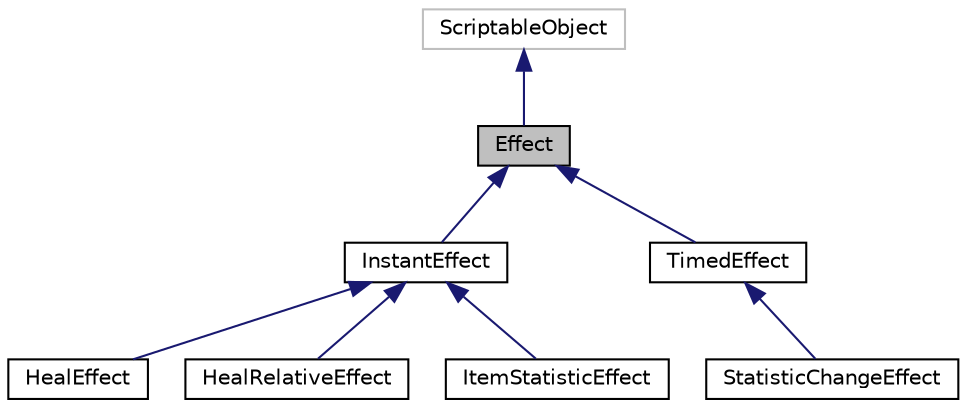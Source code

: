 digraph "Effect"
{
 // INTERACTIVE_SVG=YES
 // LATEX_PDF_SIZE
  edge [fontname="Helvetica",fontsize="10",labelfontname="Helvetica",labelfontsize="10"];
  node [fontname="Helvetica",fontsize="10",shape=record];
  Node1 [label="Effect",height=0.2,width=0.4,color="black", fillcolor="grey75", style="filled", fontcolor="black",tooltip="Abstract base info container class for an Effect."];
  Node2 -> Node1 [dir="back",color="midnightblue",fontsize="10",style="solid",fontname="Helvetica"];
  Node2 [label="ScriptableObject",height=0.2,width=0.4,color="grey75", fillcolor="white", style="filled",tooltip=" "];
  Node1 -> Node3 [dir="back",color="midnightblue",fontsize="10",style="solid",fontname="Helvetica"];
  Node3 [label="InstantEffect",height=0.2,width=0.4,color="black", fillcolor="white", style="filled",URL="$class_instant_effect.html",tooltip="InstantEffect és un encapsulador per tots els Effect que s'executen de forma instantània."];
  Node3 -> Node4 [dir="back",color="midnightblue",fontsize="10",style="solid",fontname="Helvetica"];
  Node4 [label="HealEffect",height=0.2,width=0.4,color="black", fillcolor="white", style="filled",URL="$class_heal_effect.html",tooltip=" "];
  Node3 -> Node5 [dir="back",color="midnightblue",fontsize="10",style="solid",fontname="Helvetica"];
  Node5 [label="HealRelativeEffect",height=0.2,width=0.4,color="black", fillcolor="white", style="filled",URL="$class_heal_relative_effect.html",tooltip=" "];
  Node3 -> Node6 [dir="back",color="midnightblue",fontsize="10",style="solid",fontname="Helvetica"];
  Node6 [label="ItemStatisticEffect",height=0.2,width=0.4,color="black", fillcolor="white", style="filled",URL="$class_item_statistic_effect.html",tooltip=" "];
  Node1 -> Node7 [dir="back",color="midnightblue",fontsize="10",style="solid",fontname="Helvetica"];
  Node7 [label="TimedEffect",height=0.2,width=0.4,color="black", fillcolor="white", style="filled",URL="$class_timed_effect.html",tooltip="TimedEffect és un encapsulador per tots els Effect que NO s'executen de forma instantània."];
  Node7 -> Node8 [dir="back",color="midnightblue",fontsize="10",style="solid",fontname="Helvetica"];
  Node8 [label="StatisticChangeEffect",height=0.2,width=0.4,color="black", fillcolor="white", style="filled",URL="$class_statistic_change_effect.html",tooltip=" "];
}
